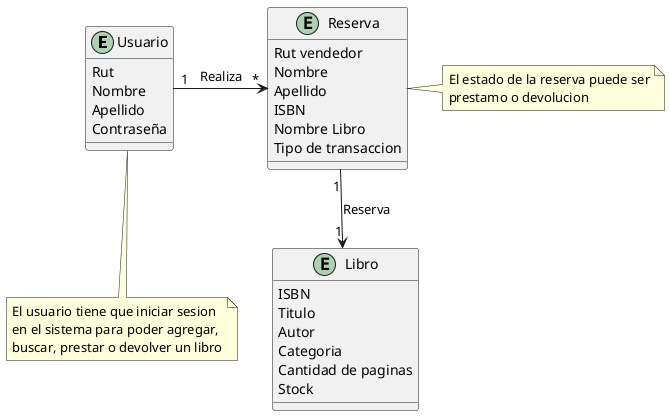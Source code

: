 @startuml
entity Usuario {
Rut
Nombre
Apellido
Contraseña
}
entity Libro {
ISBN
Titulo
Autor
Categoria
Cantidad de paginas
Stock
}
entity Reserva {
Rut vendedor
Nombre
Apellido
ISBN
Nombre Libro
Tipo de transaccion
}
note bottom of Usuario : El usuario tiene que iniciar sesion\nen el sistema para poder agregar,\nbuscar, prestar o devolver un libro
note right of Reserva : El estado de la reserva puede ser\nprestamo o devolucion
Usuario "1" -> "*" Reserva : Realiza
Reserva "1" --> "1" Libro : Reserva
@enduml